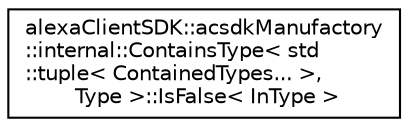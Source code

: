 digraph "Graphical Class Hierarchy"
{
 // LATEX_PDF_SIZE
  edge [fontname="Helvetica",fontsize="10",labelfontname="Helvetica",labelfontsize="10"];
  node [fontname="Helvetica",fontsize="10",shape=record];
  rankdir="LR";
  Node0 [label="alexaClientSDK::acsdkManufactory\l::internal::ContainsType\< std\l::tuple\< ContainedTypes... \>,\l Type \>::IsFalse\< InType \>",height=0.2,width=0.4,color="black", fillcolor="white", style="filled",URL="$structalexa_client_s_d_k_1_1acsdk_manufactory_1_1internal_1_1_contains_type_3_01std_1_1tuple_3_04f930d33359a7e30a2331090bfdf498e.html",tooltip=" "];
}
